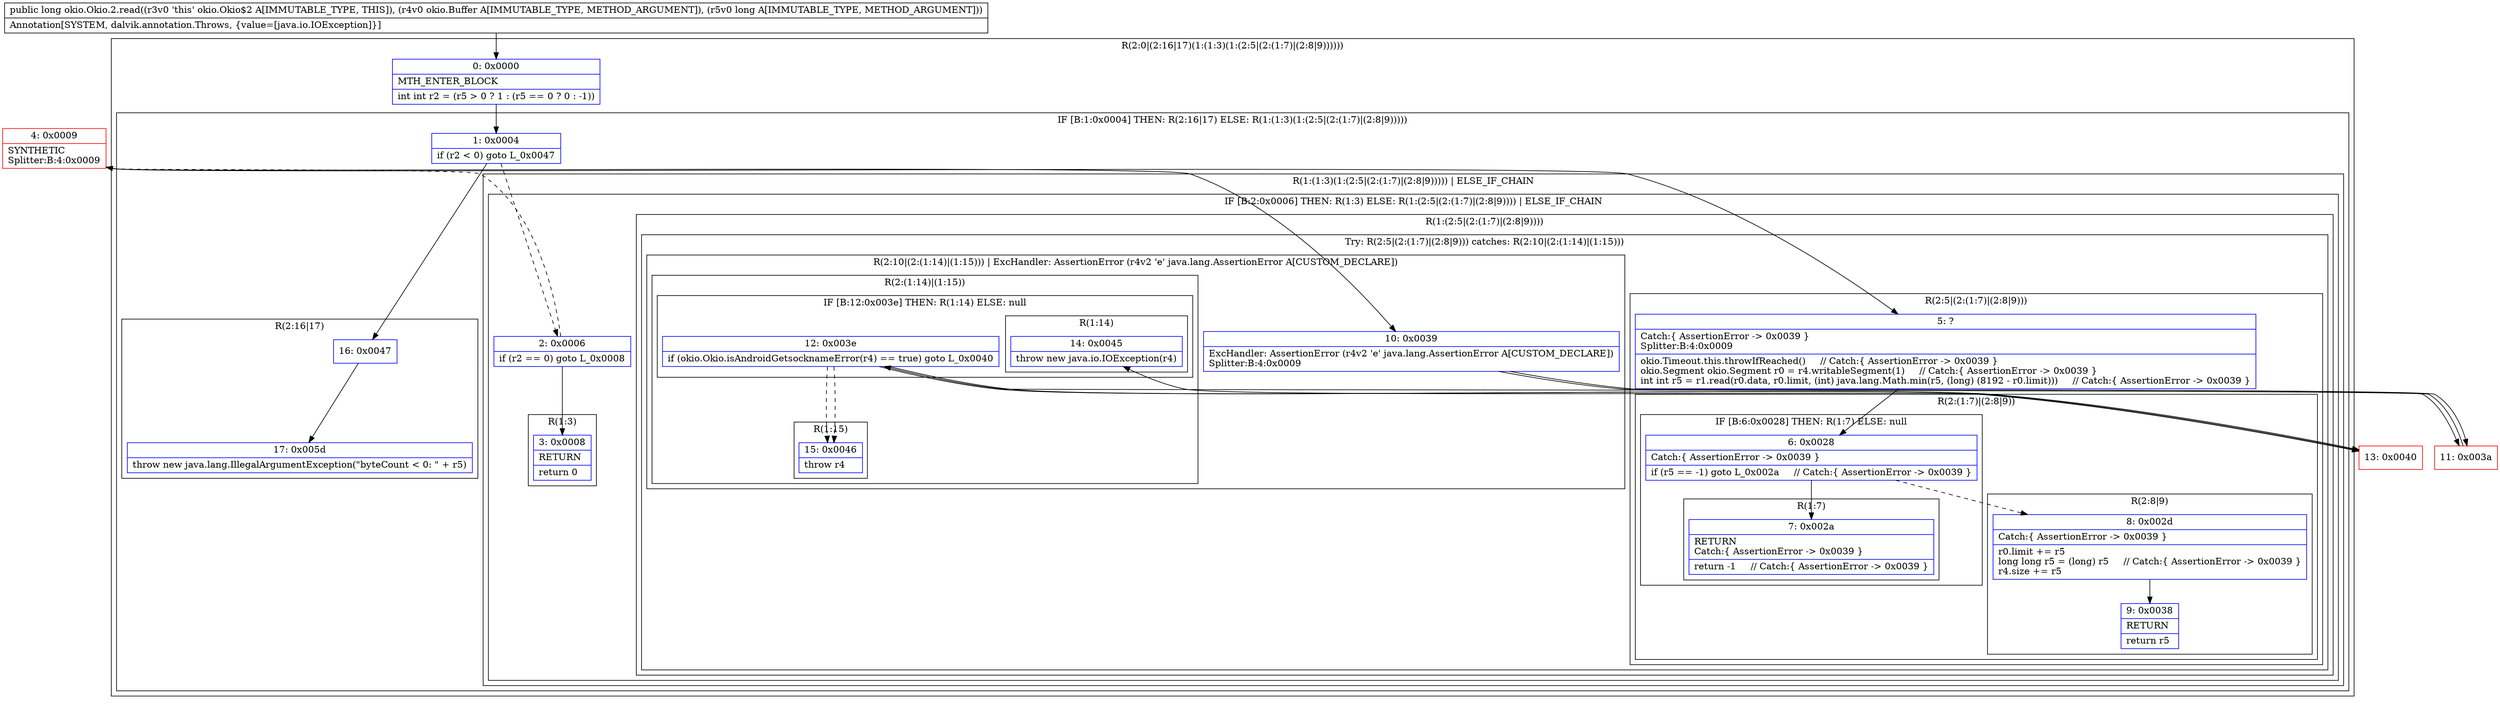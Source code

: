 digraph "CFG forokio.Okio.2.read(Lokio\/Buffer;J)J" {
subgraph cluster_Region_786964175 {
label = "R(2:0|(2:16|17)(1:(1:3)(1:(2:5|(2:(1:7)|(2:8|9))))))";
node [shape=record,color=blue];
Node_0 [shape=record,label="{0\:\ 0x0000|MTH_ENTER_BLOCK\l|int int r2 = (r5 \> 0 ? 1 : (r5 == 0 ? 0 : \-1))\l}"];
subgraph cluster_IfRegion_1295912473 {
label = "IF [B:1:0x0004] THEN: R(2:16|17) ELSE: R(1:(1:3)(1:(2:5|(2:(1:7)|(2:8|9)))))";
node [shape=record,color=blue];
Node_1 [shape=record,label="{1\:\ 0x0004|if (r2 \< 0) goto L_0x0047\l}"];
subgraph cluster_Region_828573214 {
label = "R(2:16|17)";
node [shape=record,color=blue];
Node_16 [shape=record,label="{16\:\ 0x0047}"];
Node_17 [shape=record,label="{17\:\ 0x005d|throw new java.lang.IllegalArgumentException(\"byteCount \< 0: \" + r5)\l}"];
}
subgraph cluster_Region_2097803506 {
label = "R(1:(1:3)(1:(2:5|(2:(1:7)|(2:8|9))))) | ELSE_IF_CHAIN\l";
node [shape=record,color=blue];
subgraph cluster_IfRegion_1419092107 {
label = "IF [B:2:0x0006] THEN: R(1:3) ELSE: R(1:(2:5|(2:(1:7)|(2:8|9)))) | ELSE_IF_CHAIN\l";
node [shape=record,color=blue];
Node_2 [shape=record,label="{2\:\ 0x0006|if (r2 == 0) goto L_0x0008\l}"];
subgraph cluster_Region_152084210 {
label = "R(1:3)";
node [shape=record,color=blue];
Node_3 [shape=record,label="{3\:\ 0x0008|RETURN\l|return 0\l}"];
}
subgraph cluster_Region_528155407 {
label = "R(1:(2:5|(2:(1:7)|(2:8|9))))";
node [shape=record,color=blue];
subgraph cluster_TryCatchRegion_914466056 {
label = "Try: R(2:5|(2:(1:7)|(2:8|9))) catches: R(2:10|(2:(1:14)|(1:15)))";
node [shape=record,color=blue];
subgraph cluster_Region_763260172 {
label = "R(2:5|(2:(1:7)|(2:8|9)))";
node [shape=record,color=blue];
Node_5 [shape=record,label="{5\:\ ?|Catch:\{ AssertionError \-\> 0x0039 \}\lSplitter:B:4:0x0009\l|okio.Timeout.this.throwIfReached()     \/\/ Catch:\{ AssertionError \-\> 0x0039 \}\lokio.Segment okio.Segment r0 = r4.writableSegment(1)     \/\/ Catch:\{ AssertionError \-\> 0x0039 \}\lint int r5 = r1.read(r0.data, r0.limit, (int) java.lang.Math.min(r5, (long) (8192 \- r0.limit)))     \/\/ Catch:\{ AssertionError \-\> 0x0039 \}\l}"];
subgraph cluster_Region_79519050 {
label = "R(2:(1:7)|(2:8|9))";
node [shape=record,color=blue];
subgraph cluster_IfRegion_2130546868 {
label = "IF [B:6:0x0028] THEN: R(1:7) ELSE: null";
node [shape=record,color=blue];
Node_6 [shape=record,label="{6\:\ 0x0028|Catch:\{ AssertionError \-\> 0x0039 \}\l|if (r5 == \-1) goto L_0x002a     \/\/ Catch:\{ AssertionError \-\> 0x0039 \}\l}"];
subgraph cluster_Region_156742689 {
label = "R(1:7)";
node [shape=record,color=blue];
Node_7 [shape=record,label="{7\:\ 0x002a|RETURN\lCatch:\{ AssertionError \-\> 0x0039 \}\l|return \-1     \/\/ Catch:\{ AssertionError \-\> 0x0039 \}\l}"];
}
}
subgraph cluster_Region_1124990986 {
label = "R(2:8|9)";
node [shape=record,color=blue];
Node_8 [shape=record,label="{8\:\ 0x002d|Catch:\{ AssertionError \-\> 0x0039 \}\l|r0.limit += r5\llong long r5 = (long) r5     \/\/ Catch:\{ AssertionError \-\> 0x0039 \}\lr4.size += r5\l}"];
Node_9 [shape=record,label="{9\:\ 0x0038|RETURN\l|return r5\l}"];
}
}
}
subgraph cluster_Region_1324592511 {
label = "R(2:10|(2:(1:14)|(1:15))) | ExcHandler: AssertionError (r4v2 'e' java.lang.AssertionError A[CUSTOM_DECLARE])\l";
node [shape=record,color=blue];
Node_10 [shape=record,label="{10\:\ 0x0039|ExcHandler: AssertionError (r4v2 'e' java.lang.AssertionError A[CUSTOM_DECLARE])\lSplitter:B:4:0x0009\l}"];
subgraph cluster_Region_1977743436 {
label = "R(2:(1:14)|(1:15))";
node [shape=record,color=blue];
subgraph cluster_IfRegion_458796215 {
label = "IF [B:12:0x003e] THEN: R(1:14) ELSE: null";
node [shape=record,color=blue];
Node_12 [shape=record,label="{12\:\ 0x003e|if (okio.Okio.isAndroidGetsocknameError(r4) == true) goto L_0x0040\l}"];
subgraph cluster_Region_790295873 {
label = "R(1:14)";
node [shape=record,color=blue];
Node_14 [shape=record,label="{14\:\ 0x0045|throw new java.io.IOException(r4)\l}"];
}
}
subgraph cluster_Region_2094087560 {
label = "R(1:15)";
node [shape=record,color=blue];
Node_15 [shape=record,label="{15\:\ 0x0046|throw r4\l}"];
}
}
}
}
}
}
}
}
}
subgraph cluster_Region_1324592511 {
label = "R(2:10|(2:(1:14)|(1:15))) | ExcHandler: AssertionError (r4v2 'e' java.lang.AssertionError A[CUSTOM_DECLARE])\l";
node [shape=record,color=blue];
Node_10 [shape=record,label="{10\:\ 0x0039|ExcHandler: AssertionError (r4v2 'e' java.lang.AssertionError A[CUSTOM_DECLARE])\lSplitter:B:4:0x0009\l}"];
subgraph cluster_Region_1977743436 {
label = "R(2:(1:14)|(1:15))";
node [shape=record,color=blue];
subgraph cluster_IfRegion_458796215 {
label = "IF [B:12:0x003e] THEN: R(1:14) ELSE: null";
node [shape=record,color=blue];
Node_12 [shape=record,label="{12\:\ 0x003e|if (okio.Okio.isAndroidGetsocknameError(r4) == true) goto L_0x0040\l}"];
subgraph cluster_Region_790295873 {
label = "R(1:14)";
node [shape=record,color=blue];
Node_14 [shape=record,label="{14\:\ 0x0045|throw new java.io.IOException(r4)\l}"];
}
}
subgraph cluster_Region_2094087560 {
label = "R(1:15)";
node [shape=record,color=blue];
Node_15 [shape=record,label="{15\:\ 0x0046|throw r4\l}"];
}
}
}
Node_4 [shape=record,color=red,label="{4\:\ 0x0009|SYNTHETIC\lSplitter:B:4:0x0009\l}"];
Node_11 [shape=record,color=red,label="{11\:\ 0x003a}"];
Node_13 [shape=record,color=red,label="{13\:\ 0x0040}"];
MethodNode[shape=record,label="{public long okio.Okio.2.read((r3v0 'this' okio.Okio$2 A[IMMUTABLE_TYPE, THIS]), (r4v0 okio.Buffer A[IMMUTABLE_TYPE, METHOD_ARGUMENT]), (r5v0 long A[IMMUTABLE_TYPE, METHOD_ARGUMENT]))  | Annotation[SYSTEM, dalvik.annotation.Throws, \{value=[java.io.IOException]\}]\l}"];
MethodNode -> Node_0;
Node_0 -> Node_1;
Node_1 -> Node_2[style=dashed];
Node_1 -> Node_16;
Node_16 -> Node_17;
Node_2 -> Node_3;
Node_2 -> Node_4[style=dashed];
Node_5 -> Node_6;
Node_6 -> Node_7;
Node_6 -> Node_8[style=dashed];
Node_8 -> Node_9;
Node_10 -> Node_11;
Node_12 -> Node_13;
Node_12 -> Node_15[style=dashed];
Node_10 -> Node_11;
Node_12 -> Node_13;
Node_12 -> Node_15[style=dashed];
Node_4 -> Node_5;
Node_4 -> Node_10;
Node_11 -> Node_12;
Node_13 -> Node_14;
}

